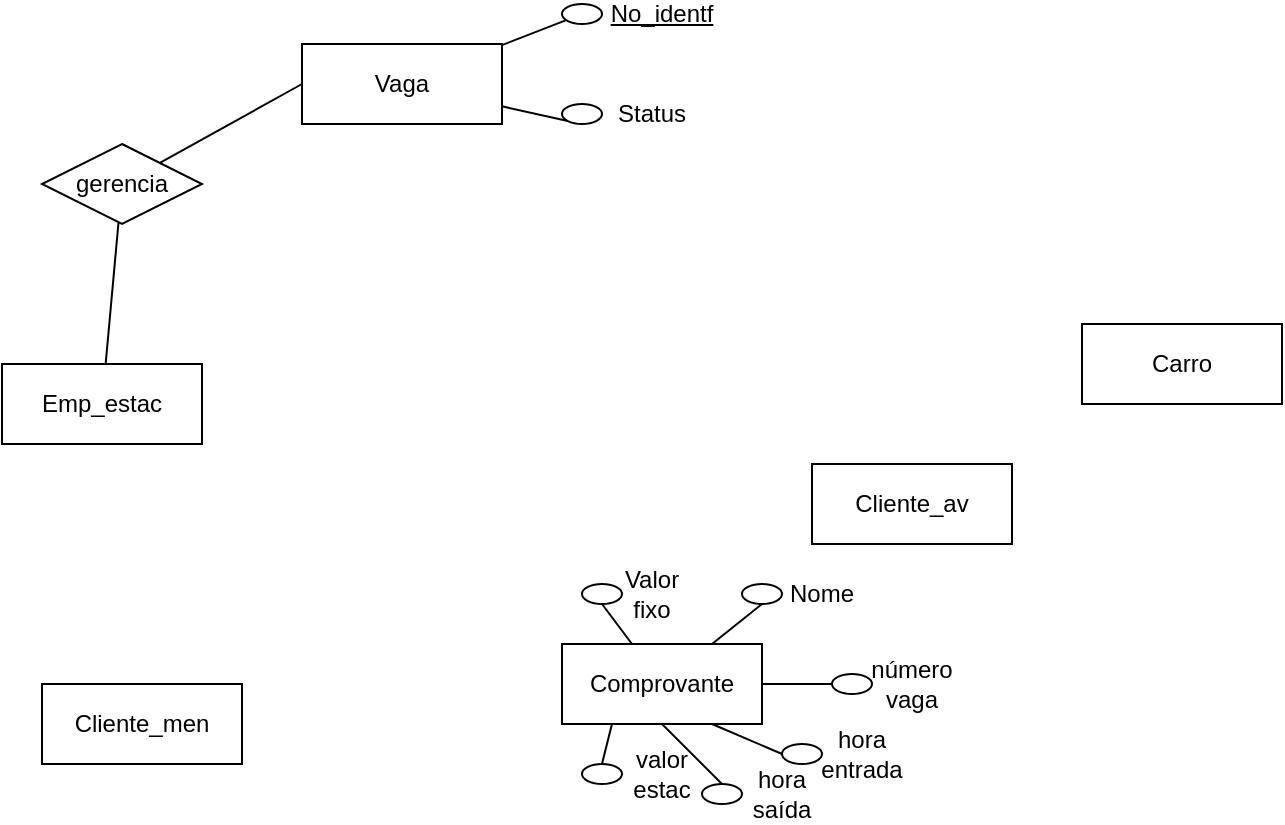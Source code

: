 <mxfile version="24.7.7">
  <diagram id="R2lEEEUBdFMjLlhIrx00" name="Page-1">
    <mxGraphModel dx="1035" dy="551" grid="1" gridSize="10" guides="1" tooltips="1" connect="1" arrows="1" fold="1" page="1" pageScale="1" pageWidth="850" pageHeight="1100" math="0" shadow="0" extFonts="Permanent Marker^https://fonts.googleapis.com/css?family=Permanent+Marker">
      <root>
        <mxCell id="0" />
        <mxCell id="1" parent="0" />
        <mxCell id="xavpU2Kh75MeUJ11ntDA-78" value="" style="rounded=0;orthogonalLoop=1;jettySize=auto;html=1;endArrow=none;endFill=0;" edge="1" parent="1" source="xavpU2Kh75MeUJ11ntDA-1" target="xavpU2Kh75MeUJ11ntDA-75">
          <mxGeometry relative="1" as="geometry" />
        </mxCell>
        <mxCell id="xavpU2Kh75MeUJ11ntDA-1" value="Emp_estac" style="whiteSpace=wrap;html=1;align=center;" vertex="1" parent="1">
          <mxGeometry x="20" y="210" width="100" height="40" as="geometry" />
        </mxCell>
        <mxCell id="xavpU2Kh75MeUJ11ntDA-2" value="No_identf" style="ellipse;whiteSpace=wrap;html=1;align=center;fontStyle=4;spacingLeft=80;" vertex="1" parent="1">
          <mxGeometry x="300" y="30" width="20" height="10" as="geometry" />
        </mxCell>
        <mxCell id="xavpU2Kh75MeUJ11ntDA-12" style="rounded=0;orthogonalLoop=1;jettySize=auto;html=1;endArrow=none;endFill=0;" edge="1" parent="1" source="xavpU2Kh75MeUJ11ntDA-4" target="xavpU2Kh75MeUJ11ntDA-2">
          <mxGeometry relative="1" as="geometry" />
        </mxCell>
        <mxCell id="xavpU2Kh75MeUJ11ntDA-53" style="rounded=0;orthogonalLoop=1;jettySize=auto;html=1;entryX=0;entryY=1;entryDx=0;entryDy=0;endArrow=none;endFill=0;" edge="1" parent="1" source="xavpU2Kh75MeUJ11ntDA-4" target="xavpU2Kh75MeUJ11ntDA-51">
          <mxGeometry relative="1" as="geometry" />
        </mxCell>
        <mxCell id="xavpU2Kh75MeUJ11ntDA-4" value="Vaga" style="whiteSpace=wrap;html=1;align=center;" vertex="1" parent="1">
          <mxGeometry x="170" y="50" width="100" height="40" as="geometry" />
        </mxCell>
        <mxCell id="xavpU2Kh75MeUJ11ntDA-15" value="Cliente_av" style="whiteSpace=wrap;html=1;align=center;" vertex="1" parent="1">
          <mxGeometry x="425" y="260" width="100" height="40" as="geometry" />
        </mxCell>
        <mxCell id="xavpU2Kh75MeUJ11ntDA-49" value="Cliente_men" style="whiteSpace=wrap;html=1;align=center;" vertex="1" parent="1">
          <mxGeometry x="40" y="370" width="100" height="40" as="geometry" />
        </mxCell>
        <mxCell id="xavpU2Kh75MeUJ11ntDA-65" style="rounded=0;orthogonalLoop=1;jettySize=auto;html=1;entryX=0.5;entryY=1;entryDx=0;entryDy=0;endArrow=none;endFill=0;" edge="1" parent="1" source="xavpU2Kh75MeUJ11ntDA-50" target="xavpU2Kh75MeUJ11ntDA-54">
          <mxGeometry relative="1" as="geometry" />
        </mxCell>
        <mxCell id="xavpU2Kh75MeUJ11ntDA-66" style="rounded=0;orthogonalLoop=1;jettySize=auto;html=1;entryX=0.5;entryY=1;entryDx=0;entryDy=0;endArrow=none;endFill=0;" edge="1" parent="1" source="xavpU2Kh75MeUJ11ntDA-50" target="xavpU2Kh75MeUJ11ntDA-57">
          <mxGeometry relative="1" as="geometry" />
        </mxCell>
        <mxCell id="xavpU2Kh75MeUJ11ntDA-67" style="rounded=0;orthogonalLoop=1;jettySize=auto;html=1;exitX=1;exitY=0.5;exitDx=0;exitDy=0;entryX=0;entryY=0.5;entryDx=0;entryDy=0;endArrow=none;endFill=0;" edge="1" parent="1" source="xavpU2Kh75MeUJ11ntDA-50" target="xavpU2Kh75MeUJ11ntDA-58">
          <mxGeometry relative="1" as="geometry" />
        </mxCell>
        <mxCell id="xavpU2Kh75MeUJ11ntDA-71" style="rounded=0;orthogonalLoop=1;jettySize=auto;html=1;exitX=0.75;exitY=1;exitDx=0;exitDy=0;entryX=0;entryY=0.5;entryDx=0;entryDy=0;endArrow=none;endFill=0;" edge="1" parent="1" source="xavpU2Kh75MeUJ11ntDA-50" target="xavpU2Kh75MeUJ11ntDA-59">
          <mxGeometry relative="1" as="geometry" />
        </mxCell>
        <mxCell id="xavpU2Kh75MeUJ11ntDA-72" style="rounded=0;orthogonalLoop=1;jettySize=auto;html=1;exitX=0.5;exitY=1;exitDx=0;exitDy=0;entryX=0.5;entryY=0;entryDx=0;entryDy=0;endArrow=none;endFill=0;" edge="1" parent="1" source="xavpU2Kh75MeUJ11ntDA-50" target="xavpU2Kh75MeUJ11ntDA-60">
          <mxGeometry relative="1" as="geometry" />
        </mxCell>
        <mxCell id="xavpU2Kh75MeUJ11ntDA-73" style="rounded=0;orthogonalLoop=1;jettySize=auto;html=1;exitX=0.25;exitY=1;exitDx=0;exitDy=0;entryX=0.5;entryY=0;entryDx=0;entryDy=0;endArrow=none;endFill=0;" edge="1" parent="1" source="xavpU2Kh75MeUJ11ntDA-50" target="xavpU2Kh75MeUJ11ntDA-69">
          <mxGeometry relative="1" as="geometry" />
        </mxCell>
        <mxCell id="xavpU2Kh75MeUJ11ntDA-50" value="Comprovante" style="whiteSpace=wrap;html=1;align=center;" vertex="1" parent="1">
          <mxGeometry x="300" y="350" width="100" height="40" as="geometry" />
        </mxCell>
        <mxCell id="xavpU2Kh75MeUJ11ntDA-51" value="Status" style="ellipse;whiteSpace=wrap;html=1;align=center;fontStyle=0;spacingLeft=70;" vertex="1" parent="1">
          <mxGeometry x="300" y="80" width="20" height="10" as="geometry" />
        </mxCell>
        <mxCell id="xavpU2Kh75MeUJ11ntDA-54" value="Valor fixo" style="ellipse;whiteSpace=wrap;html=1;align=center;fontStyle=0;spacingLeft=50;" vertex="1" parent="1">
          <mxGeometry x="310" y="320" width="20" height="10" as="geometry" />
        </mxCell>
        <mxCell id="xavpU2Kh75MeUJ11ntDA-57" value="Nome" style="ellipse;whiteSpace=wrap;html=1;align=center;fontStyle=0;spacingLeft=60;" vertex="1" parent="1">
          <mxGeometry x="390" y="320" width="20" height="10" as="geometry" />
        </mxCell>
        <mxCell id="xavpU2Kh75MeUJ11ntDA-58" value="número vaga" style="ellipse;whiteSpace=wrap;html=1;align=center;fontStyle=0;spacingLeft=60;" vertex="1" parent="1">
          <mxGeometry x="435" y="365" width="20" height="10" as="geometry" />
        </mxCell>
        <mxCell id="xavpU2Kh75MeUJ11ntDA-59" value="hora entrada" style="ellipse;whiteSpace=wrap;html=1;align=center;fontStyle=0;spacingLeft=60;" vertex="1" parent="1">
          <mxGeometry x="410" y="400" width="20" height="10" as="geometry" />
        </mxCell>
        <mxCell id="xavpU2Kh75MeUJ11ntDA-60" value="hora saída" style="ellipse;whiteSpace=wrap;html=1;align=center;fontStyle=0;spacingLeft=60;" vertex="1" parent="1">
          <mxGeometry x="370" y="420" width="20" height="10" as="geometry" />
        </mxCell>
        <mxCell id="xavpU2Kh75MeUJ11ntDA-69" value="valor estac" style="ellipse;whiteSpace=wrap;html=1;align=center;fontStyle=0;spacingLeft=60;" vertex="1" parent="1">
          <mxGeometry x="310" y="410" width="20" height="10" as="geometry" />
        </mxCell>
        <mxCell id="xavpU2Kh75MeUJ11ntDA-77" style="rounded=0;orthogonalLoop=1;jettySize=auto;html=1;entryX=0;entryY=0.5;entryDx=0;entryDy=0;endArrow=none;endFill=0;" edge="1" parent="1" source="xavpU2Kh75MeUJ11ntDA-75" target="xavpU2Kh75MeUJ11ntDA-4">
          <mxGeometry relative="1" as="geometry" />
        </mxCell>
        <mxCell id="xavpU2Kh75MeUJ11ntDA-75" value="gerencia" style="shape=rhombus;perimeter=rhombusPerimeter;whiteSpace=wrap;html=1;align=center;" vertex="1" parent="1">
          <mxGeometry x="40" y="100" width="80" height="40" as="geometry" />
        </mxCell>
        <mxCell id="xavpU2Kh75MeUJ11ntDA-79" value="Carro" style="whiteSpace=wrap;html=1;align=center;" vertex="1" parent="1">
          <mxGeometry x="560" y="190" width="100" height="40" as="geometry" />
        </mxCell>
      </root>
    </mxGraphModel>
  </diagram>
</mxfile>
